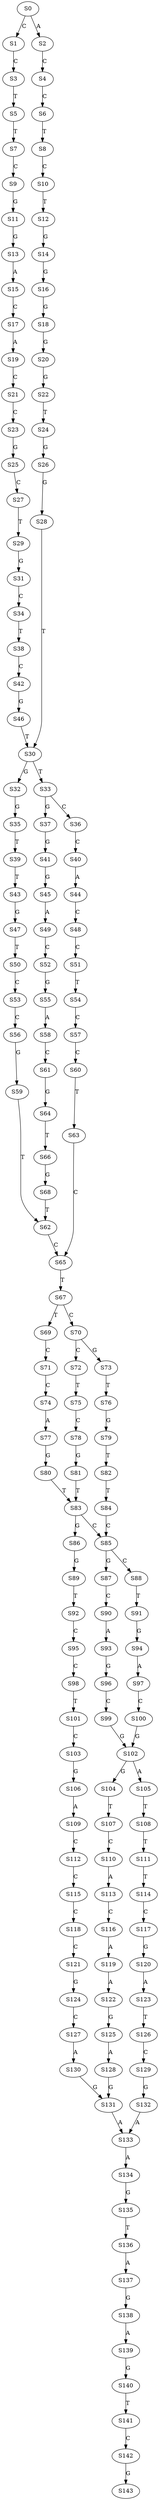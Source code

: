 strict digraph  {
	S0 -> S1 [ label = C ];
	S0 -> S2 [ label = A ];
	S1 -> S3 [ label = C ];
	S2 -> S4 [ label = C ];
	S3 -> S5 [ label = T ];
	S4 -> S6 [ label = C ];
	S5 -> S7 [ label = T ];
	S6 -> S8 [ label = T ];
	S7 -> S9 [ label = C ];
	S8 -> S10 [ label = C ];
	S9 -> S11 [ label = G ];
	S10 -> S12 [ label = T ];
	S11 -> S13 [ label = G ];
	S12 -> S14 [ label = G ];
	S13 -> S15 [ label = A ];
	S14 -> S16 [ label = G ];
	S15 -> S17 [ label = C ];
	S16 -> S18 [ label = G ];
	S17 -> S19 [ label = A ];
	S18 -> S20 [ label = G ];
	S19 -> S21 [ label = C ];
	S20 -> S22 [ label = G ];
	S21 -> S23 [ label = C ];
	S22 -> S24 [ label = T ];
	S23 -> S25 [ label = G ];
	S24 -> S26 [ label = G ];
	S25 -> S27 [ label = C ];
	S26 -> S28 [ label = G ];
	S27 -> S29 [ label = T ];
	S28 -> S30 [ label = T ];
	S29 -> S31 [ label = G ];
	S30 -> S32 [ label = G ];
	S30 -> S33 [ label = T ];
	S31 -> S34 [ label = C ];
	S32 -> S35 [ label = G ];
	S33 -> S36 [ label = C ];
	S33 -> S37 [ label = G ];
	S34 -> S38 [ label = T ];
	S35 -> S39 [ label = T ];
	S36 -> S40 [ label = C ];
	S37 -> S41 [ label = G ];
	S38 -> S42 [ label = C ];
	S39 -> S43 [ label = T ];
	S40 -> S44 [ label = A ];
	S41 -> S45 [ label = G ];
	S42 -> S46 [ label = G ];
	S43 -> S47 [ label = G ];
	S44 -> S48 [ label = C ];
	S45 -> S49 [ label = A ];
	S46 -> S30 [ label = T ];
	S47 -> S50 [ label = T ];
	S48 -> S51 [ label = C ];
	S49 -> S52 [ label = C ];
	S50 -> S53 [ label = C ];
	S51 -> S54 [ label = T ];
	S52 -> S55 [ label = G ];
	S53 -> S56 [ label = C ];
	S54 -> S57 [ label = C ];
	S55 -> S58 [ label = A ];
	S56 -> S59 [ label = G ];
	S57 -> S60 [ label = C ];
	S58 -> S61 [ label = C ];
	S59 -> S62 [ label = T ];
	S60 -> S63 [ label = T ];
	S61 -> S64 [ label = G ];
	S62 -> S65 [ label = C ];
	S63 -> S65 [ label = C ];
	S64 -> S66 [ label = T ];
	S65 -> S67 [ label = T ];
	S66 -> S68 [ label = G ];
	S67 -> S69 [ label = T ];
	S67 -> S70 [ label = C ];
	S68 -> S62 [ label = T ];
	S69 -> S71 [ label = C ];
	S70 -> S72 [ label = C ];
	S70 -> S73 [ label = G ];
	S71 -> S74 [ label = C ];
	S72 -> S75 [ label = T ];
	S73 -> S76 [ label = T ];
	S74 -> S77 [ label = A ];
	S75 -> S78 [ label = C ];
	S76 -> S79 [ label = G ];
	S77 -> S80 [ label = G ];
	S78 -> S81 [ label = G ];
	S79 -> S82 [ label = T ];
	S80 -> S83 [ label = T ];
	S81 -> S83 [ label = T ];
	S82 -> S84 [ label = T ];
	S83 -> S85 [ label = C ];
	S83 -> S86 [ label = G ];
	S84 -> S85 [ label = C ];
	S85 -> S87 [ label = G ];
	S85 -> S88 [ label = C ];
	S86 -> S89 [ label = G ];
	S87 -> S90 [ label = C ];
	S88 -> S91 [ label = T ];
	S89 -> S92 [ label = T ];
	S90 -> S93 [ label = A ];
	S91 -> S94 [ label = G ];
	S92 -> S95 [ label = C ];
	S93 -> S96 [ label = G ];
	S94 -> S97 [ label = A ];
	S95 -> S98 [ label = C ];
	S96 -> S99 [ label = C ];
	S97 -> S100 [ label = C ];
	S98 -> S101 [ label = T ];
	S99 -> S102 [ label = G ];
	S100 -> S102 [ label = G ];
	S101 -> S103 [ label = C ];
	S102 -> S104 [ label = G ];
	S102 -> S105 [ label = A ];
	S103 -> S106 [ label = G ];
	S104 -> S107 [ label = T ];
	S105 -> S108 [ label = T ];
	S106 -> S109 [ label = A ];
	S107 -> S110 [ label = C ];
	S108 -> S111 [ label = T ];
	S109 -> S112 [ label = C ];
	S110 -> S113 [ label = A ];
	S111 -> S114 [ label = T ];
	S112 -> S115 [ label = C ];
	S113 -> S116 [ label = C ];
	S114 -> S117 [ label = C ];
	S115 -> S118 [ label = C ];
	S116 -> S119 [ label = A ];
	S117 -> S120 [ label = G ];
	S118 -> S121 [ label = C ];
	S119 -> S122 [ label = A ];
	S120 -> S123 [ label = A ];
	S121 -> S124 [ label = G ];
	S122 -> S125 [ label = G ];
	S123 -> S126 [ label = T ];
	S124 -> S127 [ label = C ];
	S125 -> S128 [ label = A ];
	S126 -> S129 [ label = C ];
	S127 -> S130 [ label = A ];
	S128 -> S131 [ label = G ];
	S129 -> S132 [ label = G ];
	S130 -> S131 [ label = G ];
	S131 -> S133 [ label = A ];
	S132 -> S133 [ label = A ];
	S133 -> S134 [ label = A ];
	S134 -> S135 [ label = G ];
	S135 -> S136 [ label = T ];
	S136 -> S137 [ label = A ];
	S137 -> S138 [ label = G ];
	S138 -> S139 [ label = A ];
	S139 -> S140 [ label = G ];
	S140 -> S141 [ label = T ];
	S141 -> S142 [ label = C ];
	S142 -> S143 [ label = G ];
}
